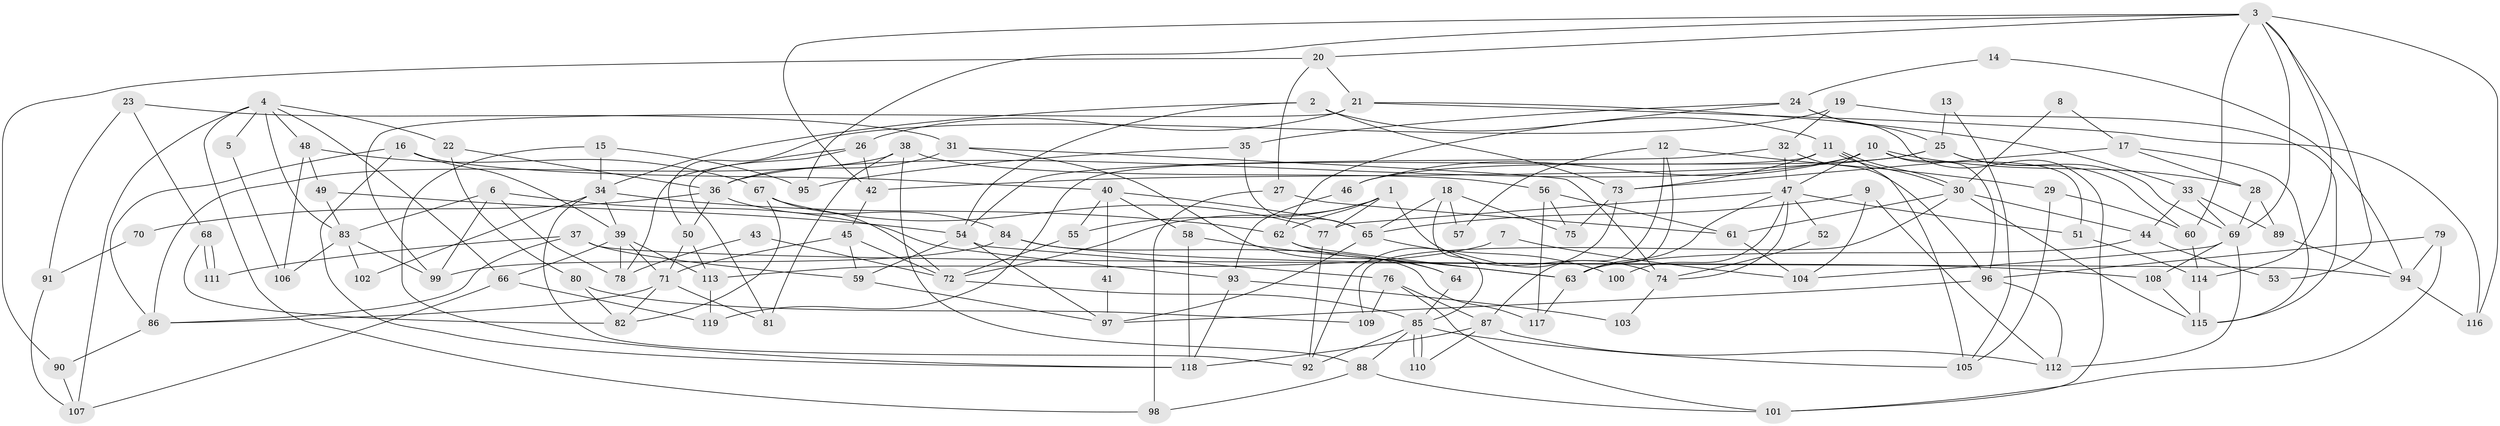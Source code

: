 // Generated by graph-tools (version 1.1) at 2025/01/03/09/25 03:01:59]
// undirected, 119 vertices, 238 edges
graph export_dot {
graph [start="1"]
  node [color=gray90,style=filled];
  1;
  2;
  3;
  4;
  5;
  6;
  7;
  8;
  9;
  10;
  11;
  12;
  13;
  14;
  15;
  16;
  17;
  18;
  19;
  20;
  21;
  22;
  23;
  24;
  25;
  26;
  27;
  28;
  29;
  30;
  31;
  32;
  33;
  34;
  35;
  36;
  37;
  38;
  39;
  40;
  41;
  42;
  43;
  44;
  45;
  46;
  47;
  48;
  49;
  50;
  51;
  52;
  53;
  54;
  55;
  56;
  57;
  58;
  59;
  60;
  61;
  62;
  63;
  64;
  65;
  66;
  67;
  68;
  69;
  70;
  71;
  72;
  73;
  74;
  75;
  76;
  77;
  78;
  79;
  80;
  81;
  82;
  83;
  84;
  85;
  86;
  87;
  88;
  89;
  90;
  91;
  92;
  93;
  94;
  95;
  96;
  97;
  98;
  99;
  100;
  101;
  102;
  103;
  104;
  105;
  106;
  107;
  108;
  109;
  110;
  111;
  112;
  113;
  114;
  115;
  116;
  117;
  118;
  119;
  1 -- 55;
  1 -- 62;
  1 -- 72;
  1 -- 74;
  1 -- 77;
  2 -- 34;
  2 -- 54;
  2 -- 11;
  2 -- 73;
  3 -- 60;
  3 -- 20;
  3 -- 42;
  3 -- 53;
  3 -- 69;
  3 -- 95;
  3 -- 114;
  3 -- 116;
  4 -- 83;
  4 -- 66;
  4 -- 5;
  4 -- 22;
  4 -- 48;
  4 -- 98;
  4 -- 107;
  5 -- 106;
  6 -- 99;
  6 -- 93;
  6 -- 78;
  6 -- 83;
  7 -- 113;
  7 -- 104;
  8 -- 17;
  8 -- 30;
  9 -- 112;
  9 -- 104;
  9 -- 65;
  10 -- 47;
  10 -- 36;
  10 -- 28;
  10 -- 46;
  10 -- 51;
  10 -- 96;
  11 -- 30;
  11 -- 30;
  11 -- 73;
  11 -- 105;
  11 -- 119;
  12 -- 87;
  12 -- 29;
  12 -- 57;
  12 -- 63;
  13 -- 105;
  13 -- 25;
  14 -- 24;
  14 -- 94;
  15 -- 95;
  15 -- 34;
  15 -- 118;
  16 -- 86;
  16 -- 40;
  16 -- 39;
  16 -- 118;
  17 -- 73;
  17 -- 28;
  17 -- 115;
  18 -- 85;
  18 -- 65;
  18 -- 57;
  18 -- 75;
  19 -- 115;
  19 -- 32;
  19 -- 50;
  20 -- 90;
  20 -- 21;
  20 -- 27;
  21 -- 26;
  21 -- 33;
  21 -- 99;
  21 -- 116;
  22 -- 36;
  22 -- 80;
  23 -- 68;
  23 -- 31;
  23 -- 91;
  24 -- 62;
  24 -- 25;
  24 -- 35;
  24 -- 101;
  25 -- 69;
  25 -- 42;
  25 -- 46;
  25 -- 60;
  26 -- 78;
  26 -- 81;
  26 -- 42;
  27 -- 98;
  27 -- 61;
  28 -- 69;
  28 -- 89;
  29 -- 105;
  29 -- 60;
  30 -- 61;
  30 -- 44;
  30 -- 109;
  30 -- 115;
  31 -- 36;
  31 -- 74;
  31 -- 64;
  32 -- 54;
  32 -- 47;
  32 -- 96;
  33 -- 44;
  33 -- 89;
  33 -- 69;
  34 -- 92;
  34 -- 39;
  34 -- 62;
  34 -- 102;
  35 -- 65;
  35 -- 95;
  36 -- 84;
  36 -- 50;
  36 -- 70;
  37 -- 59;
  37 -- 86;
  37 -- 94;
  37 -- 111;
  38 -- 56;
  38 -- 88;
  38 -- 81;
  38 -- 86;
  39 -- 71;
  39 -- 66;
  39 -- 78;
  39 -- 113;
  40 -- 58;
  40 -- 65;
  40 -- 41;
  40 -- 55;
  41 -- 97;
  42 -- 45;
  43 -- 78;
  43 -- 72;
  44 -- 63;
  44 -- 53;
  45 -- 72;
  45 -- 59;
  45 -- 71;
  46 -- 93;
  47 -- 51;
  47 -- 77;
  47 -- 52;
  47 -- 63;
  47 -- 74;
  47 -- 100;
  48 -- 67;
  48 -- 49;
  48 -- 106;
  49 -- 54;
  49 -- 83;
  50 -- 71;
  50 -- 113;
  51 -- 114;
  52 -- 74;
  54 -- 59;
  54 -- 76;
  54 -- 97;
  55 -- 72;
  56 -- 117;
  56 -- 75;
  56 -- 61;
  58 -- 118;
  58 -- 63;
  59 -- 97;
  60 -- 114;
  61 -- 104;
  62 -- 63;
  62 -- 64;
  63 -- 117;
  64 -- 85;
  65 -- 97;
  65 -- 100;
  66 -- 119;
  66 -- 107;
  67 -- 77;
  67 -- 72;
  67 -- 82;
  68 -- 82;
  68 -- 111;
  68 -- 111;
  69 -- 104;
  69 -- 108;
  69 -- 112;
  70 -- 91;
  71 -- 82;
  71 -- 81;
  71 -- 86;
  72 -- 85;
  73 -- 75;
  73 -- 92;
  74 -- 103;
  76 -- 87;
  76 -- 101;
  76 -- 109;
  77 -- 92;
  79 -- 96;
  79 -- 94;
  79 -- 101;
  80 -- 109;
  80 -- 82;
  83 -- 99;
  83 -- 102;
  83 -- 106;
  84 -- 108;
  84 -- 99;
  84 -- 117;
  85 -- 110;
  85 -- 110;
  85 -- 88;
  85 -- 92;
  85 -- 105;
  86 -- 90;
  87 -- 118;
  87 -- 112;
  87 -- 110;
  88 -- 101;
  88 -- 98;
  89 -- 94;
  90 -- 107;
  91 -- 107;
  93 -- 118;
  93 -- 103;
  94 -- 116;
  96 -- 97;
  96 -- 112;
  108 -- 115;
  113 -- 119;
  114 -- 115;
}
